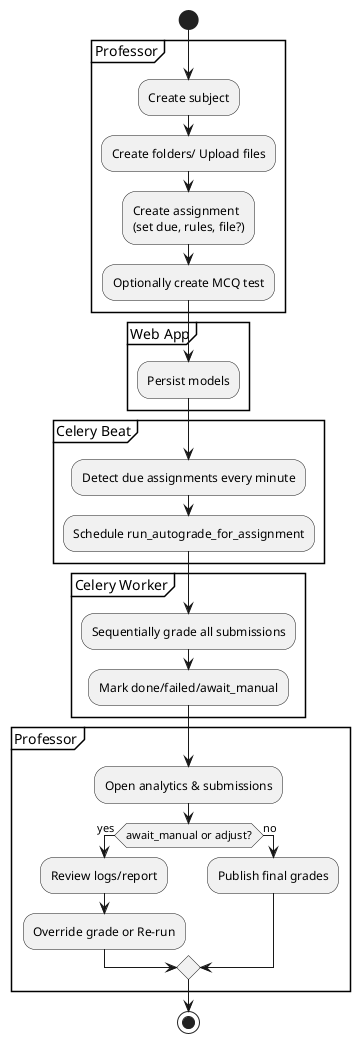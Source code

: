 @startuml Activity Professor
start
partition "Professor" {
  :Create subject;
  :Create folders/ Upload files;
  :Create assignment\n(set due, rules, file?);
  :Optionally create MCQ test;
}
partition "Web App" {
  :Persist models;
}
partition "Celery Beat" {
  :Detect due assignments every minute;
  :Schedule run_autograde_for_assignment;
}
partition "Celery Worker" {
  :Sequentially grade all submissions;
  :Mark done/failed/await_manual;
}
partition "Professor" {
  :Open analytics & submissions;
  if (await_manual or adjust?) then (yes)
    :Review logs/report;
    :Override grade or Re-run;
  else (no)
    :Publish final grades;
  endif
}
stop
@enduml
